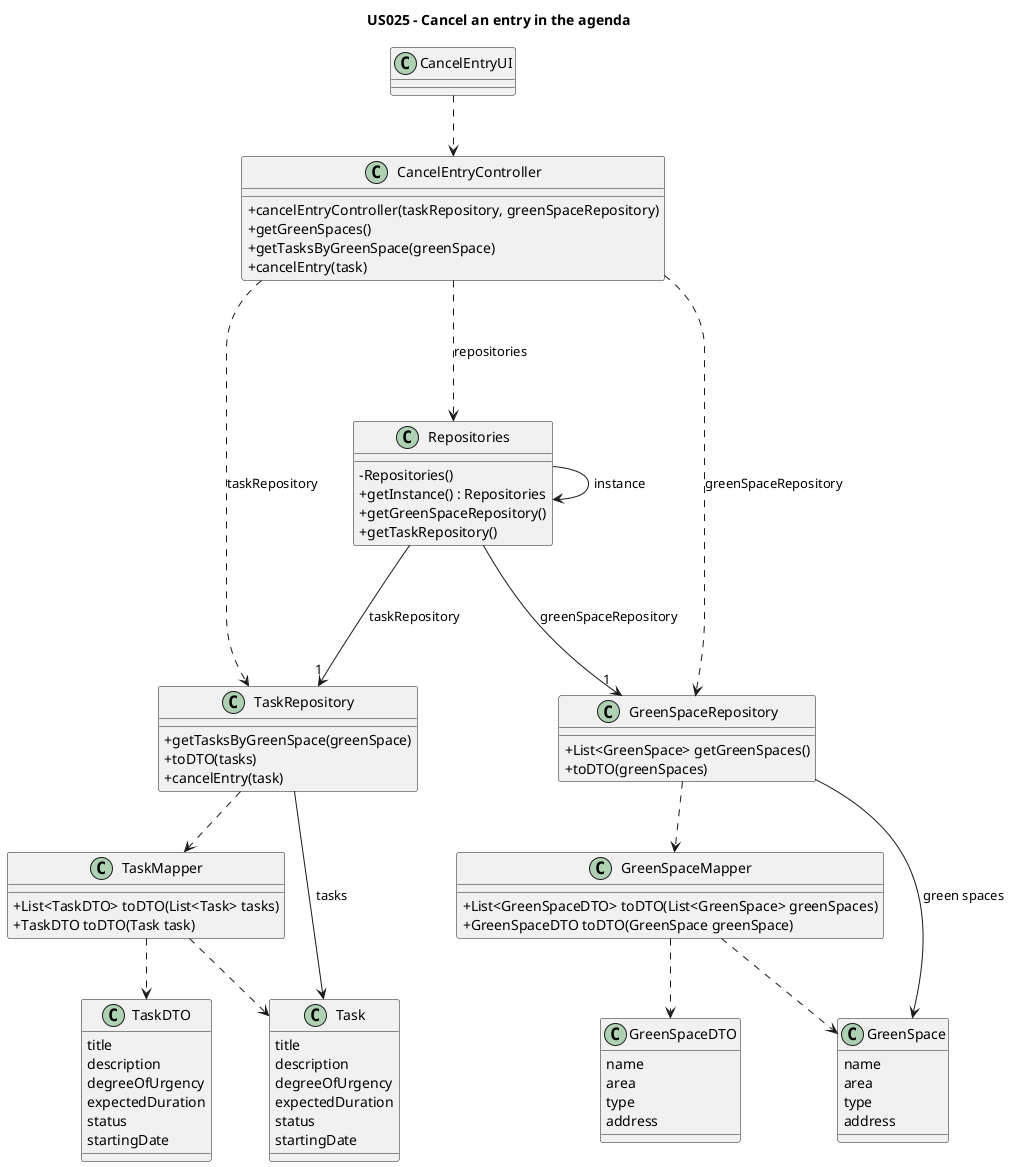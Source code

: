 @startuml
'skinparam monochrome true
skinparam packageStyle rectangle
skinparam shadowing false
skinparam linetype polyline
skinparam linetype orto

skinparam classAttributeIconSize 0

'left to right direction

title US025 - Cancel an entry in the agenda

class CancelEntryUI {
}

class CancelEntryController {
    + cancelEntryController(taskRepository, greenSpaceRepository)
    + getGreenSpaces()
    + getTasksByGreenSpace(greenSpace)
    + cancelEntry(task)
}

class Repositories {
     - Repositories()
     + getInstance() : Repositories
     + getGreenSpaceRepository()
     + getTaskRepository()
 }

 class TaskRepository {
     + getTasksByGreenSpace(greenSpace)
     + toDTO(tasks)
     + cancelEntry(task)
 }

 class GreenSpaceRepository {
     + List<GreenSpace> getGreenSpaces()
     + toDTO(greenSpaces)

 }

 class GreenSpaceMapper {
     + List<GreenSpaceDTO> toDTO(List<GreenSpace> greenSpaces)
     + GreenSpaceDTO toDTO(GreenSpace greenSpace)
 }

 class TaskMapper {
     + List<TaskDTO> toDTO(List<Task> tasks)
     + TaskDTO toDTO(Task task)
 }

 class GreenSpaceDTO {
     name
     area
     type
     address
 }

 class TaskDTO {
     title
     description
     degreeOfUrgency
     expectedDuration
     status
     startingDate
 }

 class Task {
     title
     description
     degreeOfUrgency
     expectedDuration
     status
     startingDate
 }

 class GreenSpace {
     name
     area
     type
     address
 }

 CancelEntryUI ..> CancelEntryController
 CancelEntryController ...> Repositories: repositories
 CancelEntryController ..> TaskRepository: taskRepository
 CancelEntryController ..> GreenSpaceRepository: greenSpaceRepository

 Repositories -> Repositories : instance
 Repositories ---> "1" TaskRepository: taskRepository
 Repositories ---> "1" GreenSpaceRepository: greenSpaceRepository

 TaskRepository --> Task: tasks
 GreenSpaceRepository --> GreenSpace: green spaces

 TaskRepository ..> TaskMapper
 TaskMapper ..> TaskDTO
 TaskMapper ..> Task
 GreenSpaceRepository ..> GreenSpaceMapper
 GreenSpaceMapper ..> GreenSpaceDTO
 GreenSpaceMapper ..> GreenSpace


@enduml